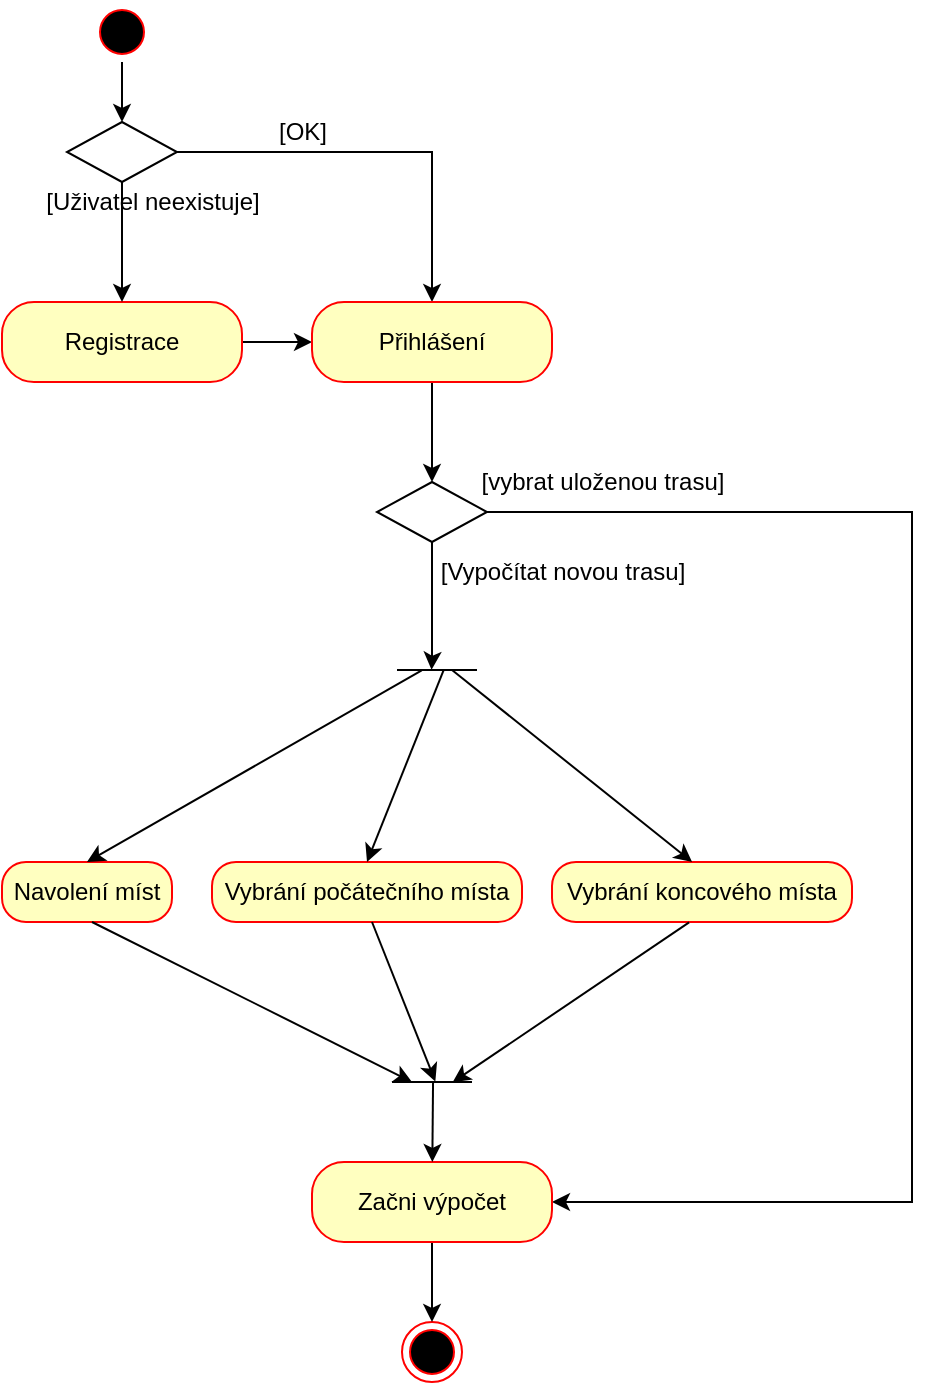 <mxfile version="20.7.4" type="github">
  <diagram name="Page-1" id="e7e014a7-5840-1c2e-5031-d8a46d1fe8dd">
    <mxGraphModel dx="893" dy="923" grid="1" gridSize="10" guides="1" tooltips="1" connect="1" arrows="1" fold="1" page="1" pageScale="1" pageWidth="1169" pageHeight="826" background="none" math="0" shadow="0">
      <root>
        <mxCell id="0" />
        <mxCell id="1" parent="0" />
        <mxCell id="EQnFLqJTd3W4uoFZLphS-99" value="" style="ellipse;html=1;shape=endState;fillColor=#000000;strokeColor=#ff0000;" vertex="1" parent="1">
          <mxGeometry x="585" y="670" width="30" height="30" as="geometry" />
        </mxCell>
        <mxCell id="EQnFLqJTd3W4uoFZLphS-114" style="edgeStyle=orthogonalEdgeStyle;rounded=0;orthogonalLoop=1;jettySize=auto;html=1;entryX=0;entryY=0.5;entryDx=0;entryDy=0;" edge="1" parent="1" source="EQnFLqJTd3W4uoFZLphS-100" target="EQnFLqJTd3W4uoFZLphS-111">
          <mxGeometry relative="1" as="geometry" />
        </mxCell>
        <mxCell id="EQnFLqJTd3W4uoFZLphS-100" value="Registrace" style="rounded=1;whiteSpace=wrap;html=1;arcSize=40;fontColor=#000000;fillColor=#ffffc0;strokeColor=#ff0000;" vertex="1" parent="1">
          <mxGeometry x="385" y="160" width="120" height="40" as="geometry" />
        </mxCell>
        <mxCell id="EQnFLqJTd3W4uoFZLphS-102" value="" style="ellipse;html=1;shape=startState;fillColor=#000000;strokeColor=#ff0000;" vertex="1" parent="1">
          <mxGeometry x="430" y="10" width="30" height="30" as="geometry" />
        </mxCell>
        <mxCell id="EQnFLqJTd3W4uoFZLphS-107" style="edgeStyle=orthogonalEdgeStyle;rounded=0;orthogonalLoop=1;jettySize=auto;html=1;entryX=0.5;entryY=0;entryDx=0;entryDy=0;" edge="1" parent="1" source="EQnFLqJTd3W4uoFZLphS-106" target="EQnFLqJTd3W4uoFZLphS-100">
          <mxGeometry relative="1" as="geometry" />
        </mxCell>
        <mxCell id="EQnFLqJTd3W4uoFZLphS-112" style="edgeStyle=orthogonalEdgeStyle;rounded=0;orthogonalLoop=1;jettySize=auto;html=1;entryX=0.5;entryY=0;entryDx=0;entryDy=0;" edge="1" parent="1" source="EQnFLqJTd3W4uoFZLphS-106" target="EQnFLqJTd3W4uoFZLphS-111">
          <mxGeometry relative="1" as="geometry" />
        </mxCell>
        <mxCell id="EQnFLqJTd3W4uoFZLphS-106" value="" style="rhombus;whiteSpace=wrap;html=1;" vertex="1" parent="1">
          <mxGeometry x="417.5" y="70" width="55" height="30" as="geometry" />
        </mxCell>
        <mxCell id="EQnFLqJTd3W4uoFZLphS-109" style="edgeStyle=orthogonalEdgeStyle;rounded=0;orthogonalLoop=1;jettySize=auto;html=1;entryX=0.5;entryY=0;entryDx=0;entryDy=0;exitX=0.5;exitY=1;exitDx=0;exitDy=0;" edge="1" parent="1" source="EQnFLqJTd3W4uoFZLphS-102" target="EQnFLqJTd3W4uoFZLphS-106">
          <mxGeometry relative="1" as="geometry">
            <mxPoint x="445" y="140" as="sourcePoint" />
          </mxGeometry>
        </mxCell>
        <mxCell id="EQnFLqJTd3W4uoFZLphS-110" value="[Uživatel neexistuje]" style="text;html=1;align=center;verticalAlign=middle;resizable=0;points=[];autosize=1;strokeColor=none;fillColor=none;" vertex="1" parent="1">
          <mxGeometry x="395" y="95" width="130" height="30" as="geometry" />
        </mxCell>
        <mxCell id="EQnFLqJTd3W4uoFZLphS-130" style="edgeStyle=orthogonalEdgeStyle;rounded=0;orthogonalLoop=1;jettySize=auto;html=1;entryX=0.5;entryY=0;entryDx=0;entryDy=0;" edge="1" parent="1" source="EQnFLqJTd3W4uoFZLphS-111" target="EQnFLqJTd3W4uoFZLphS-129">
          <mxGeometry relative="1" as="geometry" />
        </mxCell>
        <mxCell id="EQnFLqJTd3W4uoFZLphS-111" value="Přihlášení" style="rounded=1;whiteSpace=wrap;html=1;arcSize=40;fontColor=#000000;fillColor=#ffffc0;strokeColor=#ff0000;" vertex="1" parent="1">
          <mxGeometry x="540" y="160" width="120" height="40" as="geometry" />
        </mxCell>
        <mxCell id="EQnFLqJTd3W4uoFZLphS-113" value="[OK]" style="text;html=1;align=center;verticalAlign=middle;resizable=0;points=[];autosize=1;strokeColor=none;fillColor=none;" vertex="1" parent="1">
          <mxGeometry x="510" y="60" width="50" height="30" as="geometry" />
        </mxCell>
        <mxCell id="EQnFLqJTd3W4uoFZLphS-115" value="" style="line;strokeWidth=1;fillColor=none;align=left;verticalAlign=middle;spacingTop=-1;spacingLeft=3;spacingRight=3;rotatable=0;labelPosition=right;points=[];portConstraint=eastwest;strokeColor=inherit;" vertex="1" parent="1">
          <mxGeometry x="582.5" y="340" width="40" height="8" as="geometry" />
        </mxCell>
        <mxCell id="EQnFLqJTd3W4uoFZLphS-116" value="" style="line;strokeWidth=1;fillColor=none;align=left;verticalAlign=middle;spacingTop=-1;spacingLeft=3;spacingRight=3;rotatable=0;labelPosition=right;points=[];portConstraint=eastwest;strokeColor=inherit;" vertex="1" parent="1">
          <mxGeometry x="580" y="530" width="40" height="40" as="geometry" />
        </mxCell>
        <mxCell id="EQnFLqJTd3W4uoFZLphS-117" value="Navolení míst" style="rounded=1;whiteSpace=wrap;html=1;arcSize=40;fontColor=#000000;fillColor=#ffffc0;strokeColor=#ff0000;" vertex="1" parent="1">
          <mxGeometry x="385" y="440" width="85" height="30" as="geometry" />
        </mxCell>
        <mxCell id="EQnFLqJTd3W4uoFZLphS-118" value="Vybrání počátečního místa" style="rounded=1;whiteSpace=wrap;html=1;arcSize=40;fontColor=#000000;fillColor=#ffffc0;strokeColor=#ff0000;" vertex="1" parent="1">
          <mxGeometry x="490" y="440" width="155" height="30" as="geometry" />
        </mxCell>
        <mxCell id="EQnFLqJTd3W4uoFZLphS-119" value="Vybrání koncového místa" style="rounded=1;whiteSpace=wrap;html=1;arcSize=40;fontColor=#000000;fillColor=#ffffc0;strokeColor=#ff0000;" vertex="1" parent="1">
          <mxGeometry x="660" y="440" width="150" height="30" as="geometry" />
        </mxCell>
        <mxCell id="EQnFLqJTd3W4uoFZLphS-120" value="" style="endArrow=classic;html=1;rounded=0;exitX=0.309;exitY=0.522;exitDx=0;exitDy=0;exitPerimeter=0;entryX=0.5;entryY=0;entryDx=0;entryDy=0;" edge="1" parent="1" source="EQnFLqJTd3W4uoFZLphS-115" target="EQnFLqJTd3W4uoFZLphS-117">
          <mxGeometry width="50" height="50" relative="1" as="geometry">
            <mxPoint x="590" y="348" as="sourcePoint" />
            <mxPoint x="510" y="448" as="targetPoint" />
          </mxGeometry>
        </mxCell>
        <mxCell id="EQnFLqJTd3W4uoFZLphS-123" value="" style="endArrow=classic;html=1;rounded=0;exitX=0.583;exitY=0.514;exitDx=0;exitDy=0;exitPerimeter=0;entryX=0.5;entryY=0;entryDx=0;entryDy=0;" edge="1" parent="1" source="EQnFLqJTd3W4uoFZLphS-115" target="EQnFLqJTd3W4uoFZLphS-118">
          <mxGeometry width="50" height="50" relative="1" as="geometry">
            <mxPoint x="606.94" y="353.368" as="sourcePoint" />
            <mxPoint x="437.5" y="450" as="targetPoint" />
          </mxGeometry>
        </mxCell>
        <mxCell id="EQnFLqJTd3W4uoFZLphS-124" value="" style="endArrow=classic;html=1;rounded=0;entryX=0.467;entryY=0;entryDx=0;entryDy=0;entryPerimeter=0;" edge="1" parent="1" target="EQnFLqJTd3W4uoFZLphS-119">
          <mxGeometry width="50" height="50" relative="1" as="geometry">
            <mxPoint x="610" y="344" as="sourcePoint" />
            <mxPoint x="577.5" y="450" as="targetPoint" />
          </mxGeometry>
        </mxCell>
        <mxCell id="EQnFLqJTd3W4uoFZLphS-125" value="" style="endArrow=classic;html=1;rounded=0;exitX=0.583;exitY=0.514;exitDx=0;exitDy=0;exitPerimeter=0;entryX=0.25;entryY=0.5;entryDx=0;entryDy=0;entryPerimeter=0;" edge="1" parent="1" target="EQnFLqJTd3W4uoFZLphS-116">
          <mxGeometry width="50" height="50" relative="1" as="geometry">
            <mxPoint x="430.0" y="470.002" as="sourcePoint" />
            <mxPoint x="391.68" y="565.89" as="targetPoint" />
          </mxGeometry>
        </mxCell>
        <mxCell id="EQnFLqJTd3W4uoFZLphS-127" value="" style="endArrow=classic;html=1;rounded=0;exitX=0.583;exitY=0.514;exitDx=0;exitDy=0;exitPerimeter=0;entryX=0.542;entryY=0.494;entryDx=0;entryDy=0;entryPerimeter=0;" edge="1" parent="1" target="EQnFLqJTd3W4uoFZLphS-116">
          <mxGeometry width="50" height="50" relative="1" as="geometry">
            <mxPoint x="570" y="470.002" as="sourcePoint" />
            <mxPoint x="730" y="550" as="targetPoint" />
          </mxGeometry>
        </mxCell>
        <mxCell id="EQnFLqJTd3W4uoFZLphS-128" value="" style="endArrow=classic;html=1;rounded=0;exitX=0.457;exitY=1.006;exitDx=0;exitDy=0;exitPerimeter=0;entryX=0.758;entryY=0.504;entryDx=0;entryDy=0;entryPerimeter=0;" edge="1" parent="1" source="EQnFLqJTd3W4uoFZLphS-119" target="EQnFLqJTd3W4uoFZLphS-116">
          <mxGeometry width="50" height="50" relative="1" as="geometry">
            <mxPoint x="450" y="490.002" as="sourcePoint" />
            <mxPoint x="610" y="570" as="targetPoint" />
          </mxGeometry>
        </mxCell>
        <mxCell id="EQnFLqJTd3W4uoFZLphS-132" style="edgeStyle=orthogonalEdgeStyle;rounded=0;orthogonalLoop=1;jettySize=auto;html=1;entryX=0.432;entryY=0.485;entryDx=0;entryDy=0;entryPerimeter=0;" edge="1" parent="1" source="EQnFLqJTd3W4uoFZLphS-129" target="EQnFLqJTd3W4uoFZLphS-115">
          <mxGeometry relative="1" as="geometry">
            <mxPoint x="600" y="340" as="targetPoint" />
            <Array as="points">
              <mxPoint x="600" y="340" />
              <mxPoint x="600" y="340" />
            </Array>
          </mxGeometry>
        </mxCell>
        <mxCell id="EQnFLqJTd3W4uoFZLphS-137" style="edgeStyle=orthogonalEdgeStyle;rounded=0;orthogonalLoop=1;jettySize=auto;html=1;entryX=1;entryY=0.5;entryDx=0;entryDy=0;" edge="1" parent="1" source="EQnFLqJTd3W4uoFZLphS-129" target="EQnFLqJTd3W4uoFZLphS-134">
          <mxGeometry relative="1" as="geometry">
            <mxPoint x="820" y="620" as="targetPoint" />
            <Array as="points">
              <mxPoint x="840" y="265" />
              <mxPoint x="840" y="610" />
            </Array>
          </mxGeometry>
        </mxCell>
        <mxCell id="EQnFLqJTd3W4uoFZLphS-129" value="" style="rhombus;whiteSpace=wrap;html=1;" vertex="1" parent="1">
          <mxGeometry x="572.5" y="250" width="55" height="30" as="geometry" />
        </mxCell>
        <mxCell id="EQnFLqJTd3W4uoFZLphS-133" value="[Vypočítat novou trasu]" style="text;html=1;align=center;verticalAlign=middle;resizable=0;points=[];autosize=1;strokeColor=none;fillColor=none;" vertex="1" parent="1">
          <mxGeometry x="590" y="280" width="150" height="30" as="geometry" />
        </mxCell>
        <mxCell id="EQnFLqJTd3W4uoFZLphS-139" style="edgeStyle=orthogonalEdgeStyle;rounded=0;orthogonalLoop=1;jettySize=auto;html=1;entryX=0.5;entryY=0;entryDx=0;entryDy=0;" edge="1" parent="1" source="EQnFLqJTd3W4uoFZLphS-134" target="EQnFLqJTd3W4uoFZLphS-99">
          <mxGeometry relative="1" as="geometry" />
        </mxCell>
        <mxCell id="EQnFLqJTd3W4uoFZLphS-134" value="Začni výpočet" style="rounded=1;whiteSpace=wrap;html=1;arcSize=40;fontColor=#000000;fillColor=#ffffc0;strokeColor=#ff0000;" vertex="1" parent="1">
          <mxGeometry x="540" y="590" width="120" height="40" as="geometry" />
        </mxCell>
        <mxCell id="EQnFLqJTd3W4uoFZLphS-135" value="" style="endArrow=classic;html=1;rounded=0;exitX=0.513;exitY=0.509;exitDx=0;exitDy=0;exitPerimeter=0;" edge="1" parent="1" source="EQnFLqJTd3W4uoFZLphS-116" target="EQnFLqJTd3W4uoFZLphS-134">
          <mxGeometry width="50" height="50" relative="1" as="geometry">
            <mxPoint x="580" y="370" as="sourcePoint" />
            <mxPoint x="630" y="320" as="targetPoint" />
          </mxGeometry>
        </mxCell>
        <mxCell id="EQnFLqJTd3W4uoFZLphS-138" value="[vybrat uloženou trasu]" style="text;html=1;align=center;verticalAlign=middle;resizable=0;points=[];autosize=1;strokeColor=none;fillColor=none;" vertex="1" parent="1">
          <mxGeometry x="615" y="235" width="140" height="30" as="geometry" />
        </mxCell>
      </root>
    </mxGraphModel>
  </diagram>
</mxfile>
